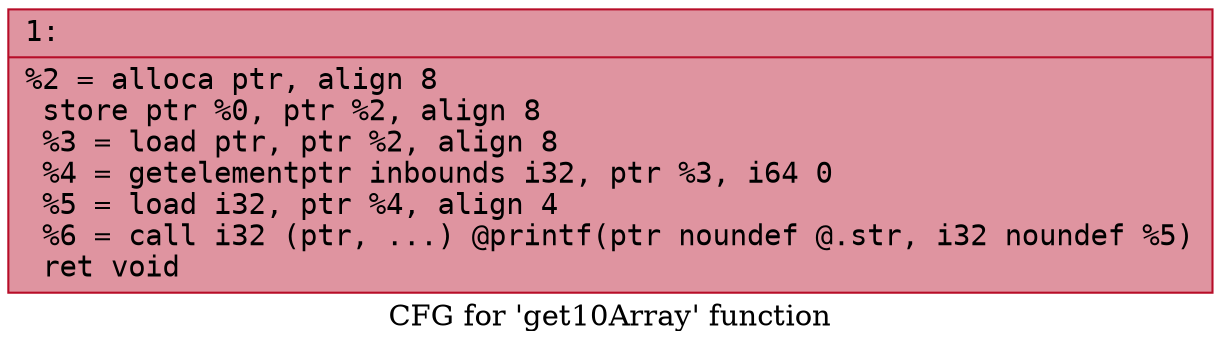 digraph "CFG for 'get10Array' function" {
	label="CFG for 'get10Array' function";

	Node0x7fe145135c80 [shape=record,color="#b70d28ff", style=filled, fillcolor="#b70d2870" fontname="Courier",label="{1:\l|  %2 = alloca ptr, align 8\l  store ptr %0, ptr %2, align 8\l  %3 = load ptr, ptr %2, align 8\l  %4 = getelementptr inbounds i32, ptr %3, i64 0\l  %5 = load i32, ptr %4, align 4\l  %6 = call i32 (ptr, ...) @printf(ptr noundef @.str, i32 noundef %5)\l  ret void\l}"];
}
